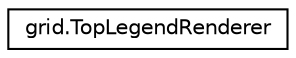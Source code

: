 digraph "Graphical Class Hierarchy"
{
 // LATEX_PDF_SIZE
  edge [fontname="Helvetica",fontsize="10",labelfontname="Helvetica",labelfontsize="10"];
  node [fontname="Helvetica",fontsize="10",shape=record];
  rankdir="LR";
  Node0 [label="grid.TopLegendRenderer",height=0.2,width=0.4,color="black", fillcolor="white", style="filled",URL="$classgrid_1_1_top_legend_renderer.html",tooltip="TopLegendRenderer class."];
}
